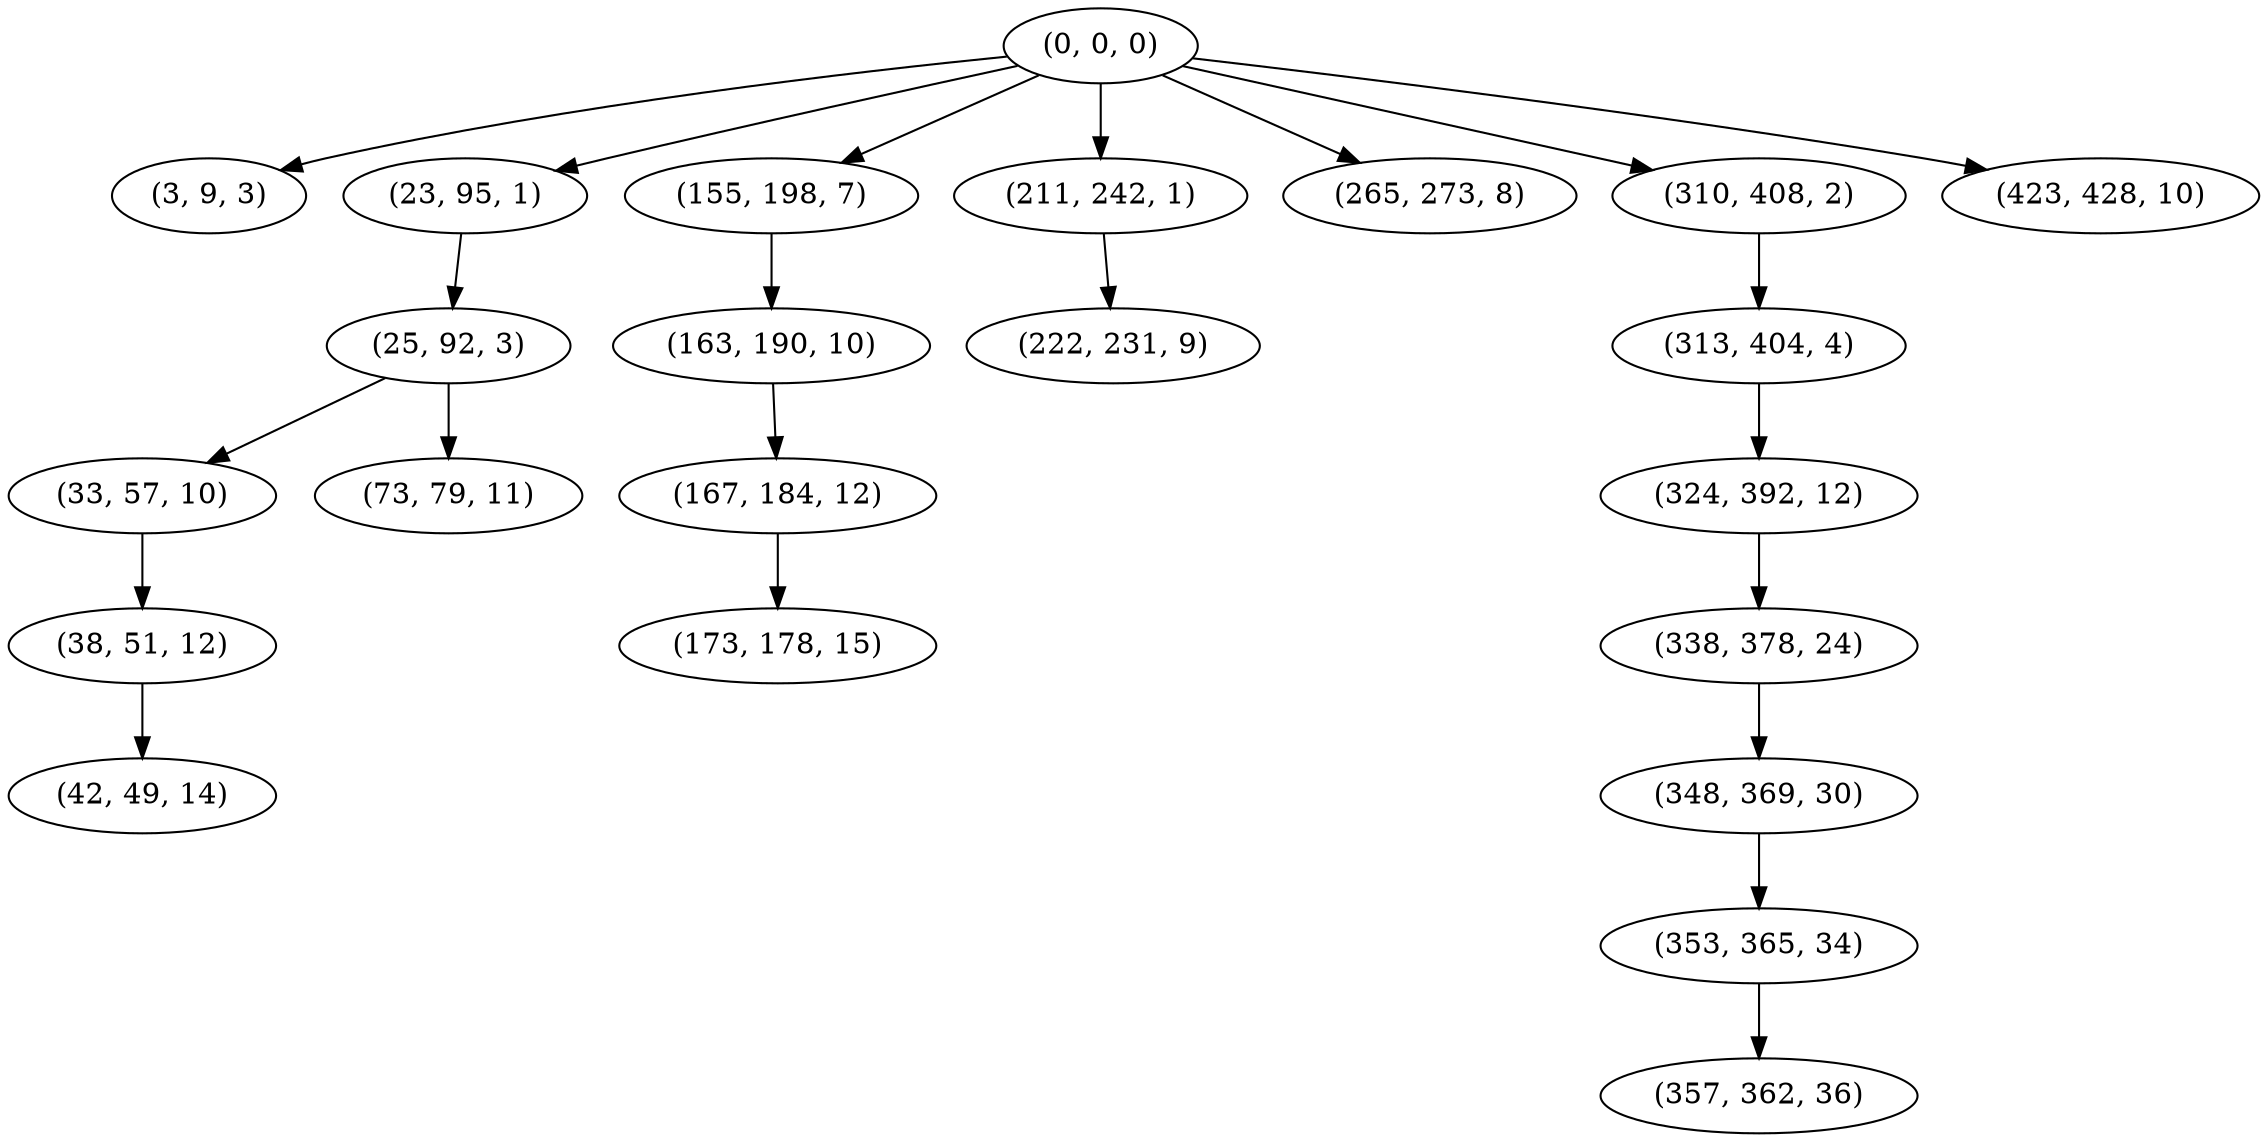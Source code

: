 digraph tree {
    "(0, 0, 0)";
    "(3, 9, 3)";
    "(23, 95, 1)";
    "(25, 92, 3)";
    "(33, 57, 10)";
    "(38, 51, 12)";
    "(42, 49, 14)";
    "(73, 79, 11)";
    "(155, 198, 7)";
    "(163, 190, 10)";
    "(167, 184, 12)";
    "(173, 178, 15)";
    "(211, 242, 1)";
    "(222, 231, 9)";
    "(265, 273, 8)";
    "(310, 408, 2)";
    "(313, 404, 4)";
    "(324, 392, 12)";
    "(338, 378, 24)";
    "(348, 369, 30)";
    "(353, 365, 34)";
    "(357, 362, 36)";
    "(423, 428, 10)";
    "(0, 0, 0)" -> "(3, 9, 3)";
    "(0, 0, 0)" -> "(23, 95, 1)";
    "(0, 0, 0)" -> "(155, 198, 7)";
    "(0, 0, 0)" -> "(211, 242, 1)";
    "(0, 0, 0)" -> "(265, 273, 8)";
    "(0, 0, 0)" -> "(310, 408, 2)";
    "(0, 0, 0)" -> "(423, 428, 10)";
    "(23, 95, 1)" -> "(25, 92, 3)";
    "(25, 92, 3)" -> "(33, 57, 10)";
    "(25, 92, 3)" -> "(73, 79, 11)";
    "(33, 57, 10)" -> "(38, 51, 12)";
    "(38, 51, 12)" -> "(42, 49, 14)";
    "(155, 198, 7)" -> "(163, 190, 10)";
    "(163, 190, 10)" -> "(167, 184, 12)";
    "(167, 184, 12)" -> "(173, 178, 15)";
    "(211, 242, 1)" -> "(222, 231, 9)";
    "(310, 408, 2)" -> "(313, 404, 4)";
    "(313, 404, 4)" -> "(324, 392, 12)";
    "(324, 392, 12)" -> "(338, 378, 24)";
    "(338, 378, 24)" -> "(348, 369, 30)";
    "(348, 369, 30)" -> "(353, 365, 34)";
    "(353, 365, 34)" -> "(357, 362, 36)";
}
